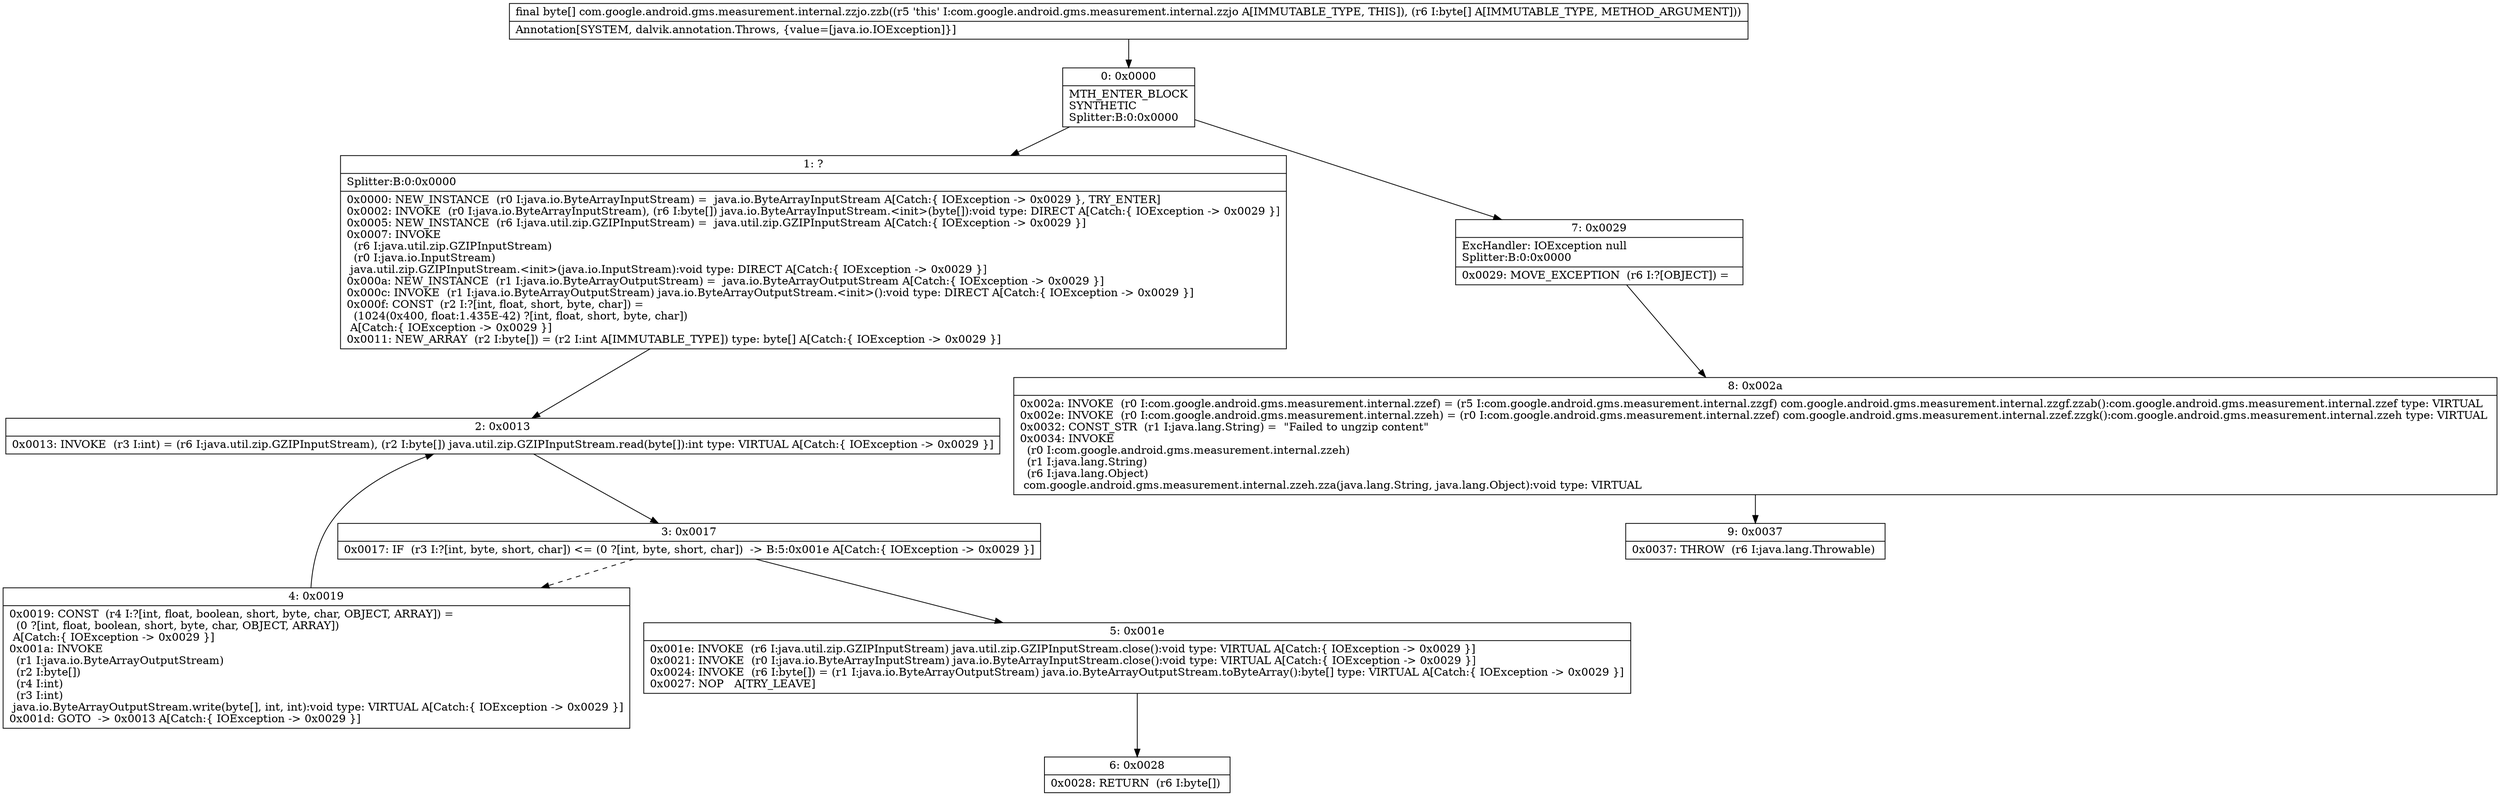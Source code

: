 digraph "CFG forcom.google.android.gms.measurement.internal.zzjo.zzb([B)[B" {
Node_0 [shape=record,label="{0\:\ 0x0000|MTH_ENTER_BLOCK\lSYNTHETIC\lSplitter:B:0:0x0000\l}"];
Node_1 [shape=record,label="{1\:\ ?|Splitter:B:0:0x0000\l|0x0000: NEW_INSTANCE  (r0 I:java.io.ByteArrayInputStream) =  java.io.ByteArrayInputStream A[Catch:\{ IOException \-\> 0x0029 \}, TRY_ENTER]\l0x0002: INVOKE  (r0 I:java.io.ByteArrayInputStream), (r6 I:byte[]) java.io.ByteArrayInputStream.\<init\>(byte[]):void type: DIRECT A[Catch:\{ IOException \-\> 0x0029 \}]\l0x0005: NEW_INSTANCE  (r6 I:java.util.zip.GZIPInputStream) =  java.util.zip.GZIPInputStream A[Catch:\{ IOException \-\> 0x0029 \}]\l0x0007: INVOKE  \l  (r6 I:java.util.zip.GZIPInputStream)\l  (r0 I:java.io.InputStream)\l java.util.zip.GZIPInputStream.\<init\>(java.io.InputStream):void type: DIRECT A[Catch:\{ IOException \-\> 0x0029 \}]\l0x000a: NEW_INSTANCE  (r1 I:java.io.ByteArrayOutputStream) =  java.io.ByteArrayOutputStream A[Catch:\{ IOException \-\> 0x0029 \}]\l0x000c: INVOKE  (r1 I:java.io.ByteArrayOutputStream) java.io.ByteArrayOutputStream.\<init\>():void type: DIRECT A[Catch:\{ IOException \-\> 0x0029 \}]\l0x000f: CONST  (r2 I:?[int, float, short, byte, char]) = \l  (1024(0x400, float:1.435E\-42) ?[int, float, short, byte, char])\l A[Catch:\{ IOException \-\> 0x0029 \}]\l0x0011: NEW_ARRAY  (r2 I:byte[]) = (r2 I:int A[IMMUTABLE_TYPE]) type: byte[] A[Catch:\{ IOException \-\> 0x0029 \}]\l}"];
Node_2 [shape=record,label="{2\:\ 0x0013|0x0013: INVOKE  (r3 I:int) = (r6 I:java.util.zip.GZIPInputStream), (r2 I:byte[]) java.util.zip.GZIPInputStream.read(byte[]):int type: VIRTUAL A[Catch:\{ IOException \-\> 0x0029 \}]\l}"];
Node_3 [shape=record,label="{3\:\ 0x0017|0x0017: IF  (r3 I:?[int, byte, short, char]) \<= (0 ?[int, byte, short, char])  \-\> B:5:0x001e A[Catch:\{ IOException \-\> 0x0029 \}]\l}"];
Node_4 [shape=record,label="{4\:\ 0x0019|0x0019: CONST  (r4 I:?[int, float, boolean, short, byte, char, OBJECT, ARRAY]) = \l  (0 ?[int, float, boolean, short, byte, char, OBJECT, ARRAY])\l A[Catch:\{ IOException \-\> 0x0029 \}]\l0x001a: INVOKE  \l  (r1 I:java.io.ByteArrayOutputStream)\l  (r2 I:byte[])\l  (r4 I:int)\l  (r3 I:int)\l java.io.ByteArrayOutputStream.write(byte[], int, int):void type: VIRTUAL A[Catch:\{ IOException \-\> 0x0029 \}]\l0x001d: GOTO  \-\> 0x0013 A[Catch:\{ IOException \-\> 0x0029 \}]\l}"];
Node_5 [shape=record,label="{5\:\ 0x001e|0x001e: INVOKE  (r6 I:java.util.zip.GZIPInputStream) java.util.zip.GZIPInputStream.close():void type: VIRTUAL A[Catch:\{ IOException \-\> 0x0029 \}]\l0x0021: INVOKE  (r0 I:java.io.ByteArrayInputStream) java.io.ByteArrayInputStream.close():void type: VIRTUAL A[Catch:\{ IOException \-\> 0x0029 \}]\l0x0024: INVOKE  (r6 I:byte[]) = (r1 I:java.io.ByteArrayOutputStream) java.io.ByteArrayOutputStream.toByteArray():byte[] type: VIRTUAL A[Catch:\{ IOException \-\> 0x0029 \}]\l0x0027: NOP   A[TRY_LEAVE]\l}"];
Node_6 [shape=record,label="{6\:\ 0x0028|0x0028: RETURN  (r6 I:byte[]) \l}"];
Node_7 [shape=record,label="{7\:\ 0x0029|ExcHandler: IOException null\lSplitter:B:0:0x0000\l|0x0029: MOVE_EXCEPTION  (r6 I:?[OBJECT]) =  \l}"];
Node_8 [shape=record,label="{8\:\ 0x002a|0x002a: INVOKE  (r0 I:com.google.android.gms.measurement.internal.zzef) = (r5 I:com.google.android.gms.measurement.internal.zzgf) com.google.android.gms.measurement.internal.zzgf.zzab():com.google.android.gms.measurement.internal.zzef type: VIRTUAL \l0x002e: INVOKE  (r0 I:com.google.android.gms.measurement.internal.zzeh) = (r0 I:com.google.android.gms.measurement.internal.zzef) com.google.android.gms.measurement.internal.zzef.zzgk():com.google.android.gms.measurement.internal.zzeh type: VIRTUAL \l0x0032: CONST_STR  (r1 I:java.lang.String) =  \"Failed to ungzip content\" \l0x0034: INVOKE  \l  (r0 I:com.google.android.gms.measurement.internal.zzeh)\l  (r1 I:java.lang.String)\l  (r6 I:java.lang.Object)\l com.google.android.gms.measurement.internal.zzeh.zza(java.lang.String, java.lang.Object):void type: VIRTUAL \l}"];
Node_9 [shape=record,label="{9\:\ 0x0037|0x0037: THROW  (r6 I:java.lang.Throwable) \l}"];
MethodNode[shape=record,label="{final byte[] com.google.android.gms.measurement.internal.zzjo.zzb((r5 'this' I:com.google.android.gms.measurement.internal.zzjo A[IMMUTABLE_TYPE, THIS]), (r6 I:byte[] A[IMMUTABLE_TYPE, METHOD_ARGUMENT]))  | Annotation[SYSTEM, dalvik.annotation.Throws, \{value=[java.io.IOException]\}]\l}"];
MethodNode -> Node_0;
Node_0 -> Node_1;
Node_0 -> Node_7;
Node_1 -> Node_2;
Node_2 -> Node_3;
Node_3 -> Node_4[style=dashed];
Node_3 -> Node_5;
Node_4 -> Node_2;
Node_5 -> Node_6;
Node_7 -> Node_8;
Node_8 -> Node_9;
}

